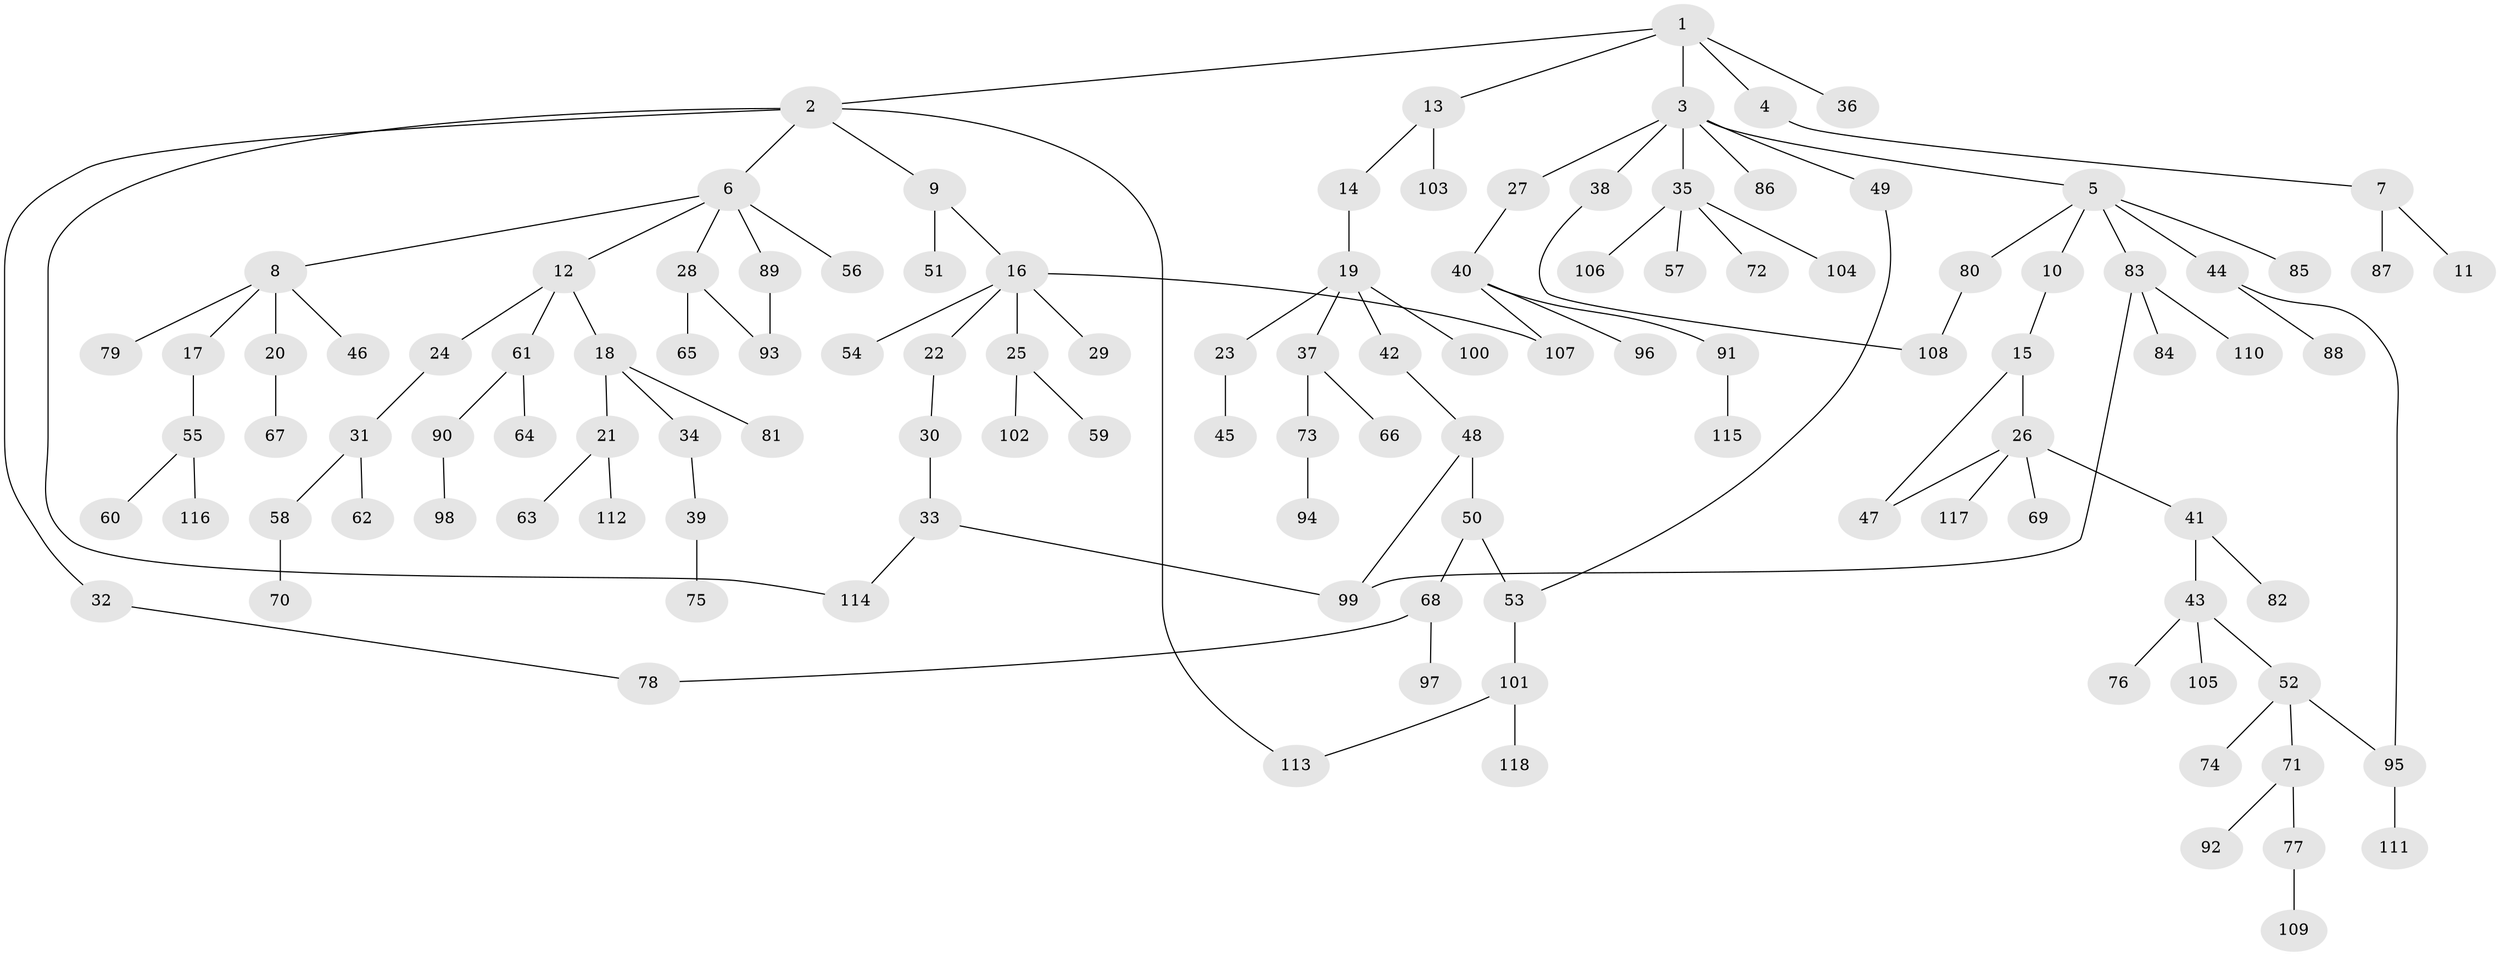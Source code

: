 // Generated by graph-tools (version 1.1) at 2025/25/03/09/25 03:25:27]
// undirected, 118 vertices, 128 edges
graph export_dot {
graph [start="1"]
  node [color=gray90,style=filled];
  1;
  2;
  3;
  4;
  5;
  6;
  7;
  8;
  9;
  10;
  11;
  12;
  13;
  14;
  15;
  16;
  17;
  18;
  19;
  20;
  21;
  22;
  23;
  24;
  25;
  26;
  27;
  28;
  29;
  30;
  31;
  32;
  33;
  34;
  35;
  36;
  37;
  38;
  39;
  40;
  41;
  42;
  43;
  44;
  45;
  46;
  47;
  48;
  49;
  50;
  51;
  52;
  53;
  54;
  55;
  56;
  57;
  58;
  59;
  60;
  61;
  62;
  63;
  64;
  65;
  66;
  67;
  68;
  69;
  70;
  71;
  72;
  73;
  74;
  75;
  76;
  77;
  78;
  79;
  80;
  81;
  82;
  83;
  84;
  85;
  86;
  87;
  88;
  89;
  90;
  91;
  92;
  93;
  94;
  95;
  96;
  97;
  98;
  99;
  100;
  101;
  102;
  103;
  104;
  105;
  106;
  107;
  108;
  109;
  110;
  111;
  112;
  113;
  114;
  115;
  116;
  117;
  118;
  1 -- 2;
  1 -- 3;
  1 -- 4;
  1 -- 13;
  1 -- 36;
  2 -- 6;
  2 -- 9;
  2 -- 32;
  2 -- 113;
  2 -- 114;
  3 -- 5;
  3 -- 27;
  3 -- 35;
  3 -- 38;
  3 -- 49;
  3 -- 86;
  4 -- 7;
  5 -- 10;
  5 -- 44;
  5 -- 80;
  5 -- 83;
  5 -- 85;
  6 -- 8;
  6 -- 12;
  6 -- 28;
  6 -- 56;
  6 -- 89;
  7 -- 11;
  7 -- 87;
  8 -- 17;
  8 -- 20;
  8 -- 46;
  8 -- 79;
  9 -- 16;
  9 -- 51;
  10 -- 15;
  12 -- 18;
  12 -- 24;
  12 -- 61;
  13 -- 14;
  13 -- 103;
  14 -- 19;
  15 -- 26;
  15 -- 47;
  16 -- 22;
  16 -- 25;
  16 -- 29;
  16 -- 54;
  16 -- 107;
  17 -- 55;
  18 -- 21;
  18 -- 34;
  18 -- 81;
  19 -- 23;
  19 -- 37;
  19 -- 42;
  19 -- 100;
  20 -- 67;
  21 -- 63;
  21 -- 112;
  22 -- 30;
  23 -- 45;
  24 -- 31;
  25 -- 59;
  25 -- 102;
  26 -- 41;
  26 -- 47;
  26 -- 69;
  26 -- 117;
  27 -- 40;
  28 -- 65;
  28 -- 93;
  30 -- 33;
  31 -- 58;
  31 -- 62;
  32 -- 78;
  33 -- 114;
  33 -- 99;
  34 -- 39;
  35 -- 57;
  35 -- 72;
  35 -- 104;
  35 -- 106;
  37 -- 66;
  37 -- 73;
  38 -- 108;
  39 -- 75;
  40 -- 91;
  40 -- 96;
  40 -- 107;
  41 -- 43;
  41 -- 82;
  42 -- 48;
  43 -- 52;
  43 -- 76;
  43 -- 105;
  44 -- 88;
  44 -- 95;
  48 -- 50;
  48 -- 99;
  49 -- 53;
  50 -- 53;
  50 -- 68;
  52 -- 71;
  52 -- 74;
  52 -- 95;
  53 -- 101;
  55 -- 60;
  55 -- 116;
  58 -- 70;
  61 -- 64;
  61 -- 90;
  68 -- 97;
  68 -- 78;
  71 -- 77;
  71 -- 92;
  73 -- 94;
  77 -- 109;
  80 -- 108;
  83 -- 84;
  83 -- 110;
  83 -- 99;
  89 -- 93;
  90 -- 98;
  91 -- 115;
  95 -- 111;
  101 -- 118;
  101 -- 113;
}
